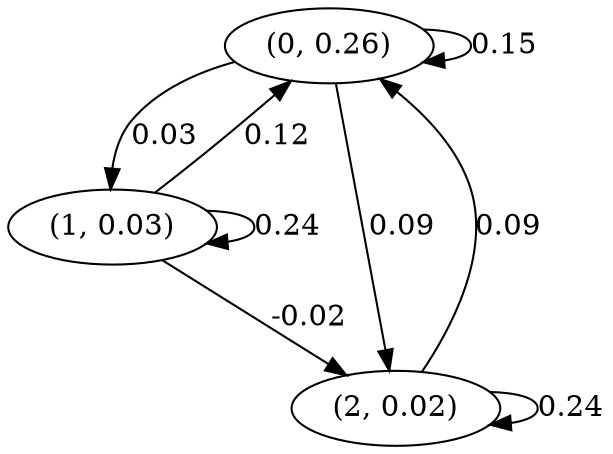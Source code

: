 digraph {
    0 [ label = "(0, 0.26)" ]
    1 [ label = "(1, 0.03)" ]
    2 [ label = "(2, 0.02)" ]
    0 -> 0 [ label = "0.15" ]
    1 -> 1 [ label = "0.24" ]
    2 -> 2 [ label = "0.24" ]
    1 -> 0 [ label = "0.12" ]
    2 -> 0 [ label = "0.09" ]
    0 -> 1 [ label = "0.03" ]
    0 -> 2 [ label = "0.09" ]
    1 -> 2 [ label = "-0.02" ]
}

